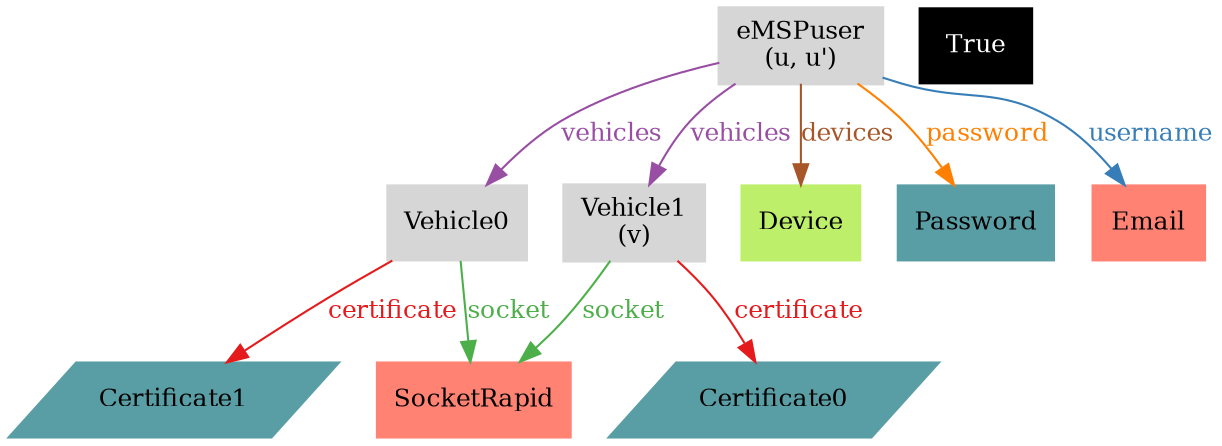 digraph "vehicle" {
    graph [fontsize=12]
    node [fontsize=12]
    edge [fontsize=12]
    rankdir=TB;
    "N8" -> "N7" [uuid = "<Vehicle0, Certificate1>", color = "#e41a1c", fontcolor = "#e41a1c", style = "solid", label = "certificate", dir = "forward", weight = "1"]
    "N6" -> "N5" [uuid = "<Vehicle1, Certificate0>", color = "#e41a1c", fontcolor = "#e41a1c", style = "solid", label = "certificate", dir = "forward", weight = "1"]
    "N9" -> "N4" [uuid = "<eMSPuser, Device>", color = "#a65628", fontcolor = "#a65628", style = "solid", label = "devices", dir = "forward", weight = "1"]
    "N9" -> "N3" [uuid = "<eMSPuser, Password>", color = "#ff7f00", fontcolor = "#ff7f00", style = "solid", label = "password", dir = "forward", weight = "1"]
    "N8" -> "N2" [uuid = "<Vehicle0, SocketRapid>", color = "#4daf4a", fontcolor = "#4daf4a", style = "solid", label = "socket", dir = "forward", weight = "1"]
    "N6" -> "N2" [uuid = "<Vehicle1, SocketRapid>", color = "#4daf4a", fontcolor = "#4daf4a", style = "solid", label = "socket", dir = "forward", weight = "1"]
    "N9" -> "N1" [uuid = "<eMSPuser, Email>", color = "#377eb8", fontcolor = "#377eb8", style = "solid", label = "username", dir = "forward", weight = "1"]
    "N9" -> "N8" [uuid = "<eMSPuser, Vehicle0>", color = "#984ea3", fontcolor = "#984ea3", style = "solid", label = "vehicles", dir = "forward", weight = "1"]
    "N9" -> "N6" [uuid = "<eMSPuser, Vehicle1>", color = "#984ea3", fontcolor = "#984ea3", style = "solid", label = "vehicles", dir = "forward", weight = "1"]
    "N0" [uuid="True", label="True", color="#000000", fontcolor = "#FFFFFF", shape = "box", style = "filled, solid"]
    "N1" [uuid="Email", label="Email", color="#ff8273", fontcolor = "#000000", shape = "box", style = "filled, solid"]
    "N2" [uuid="SocketRapid", label="SocketRapid", color="#ff8273", fontcolor = "#000000", shape = "box", style = "filled, solid"]
    "N3" [uuid="Password", label="Password", color="#5a9ea5", fontcolor = "#000000", shape = "box", style = "filled, solid"]
    "N4" [uuid="Device", label="Device", color="#bdef6b", fontcolor = "#000000", shape = "box", style = "filled, solid"]
    "N5" [uuid="Certificate0", label="Certificate0", color="#5a9ea5", fontcolor = "#000000", shape = "parallelogram", style = "filled, solid"]
    "N6" [uuid="Vehicle1", label="Vehicle1\n(v)", color="#d6d6d6", fontcolor = "#000000", shape = "box", style = "filled, bold"]
    "N7" [uuid="Certificate1", label="Certificate1", color="#5a9ea5", fontcolor = "#000000", shape = "parallelogram", style = "filled, solid"]
    "N8" [uuid="Vehicle0", label="Vehicle0", color="#d6d6d6", fontcolor = "#000000", shape = "box", style = "filled, solid"]
    "N9" [uuid="eMSPuser", label="eMSPuser\n(u, u')", color="#d6d6d6", fontcolor = "#000000", shape = "box", style = "filled, bold"]
}
